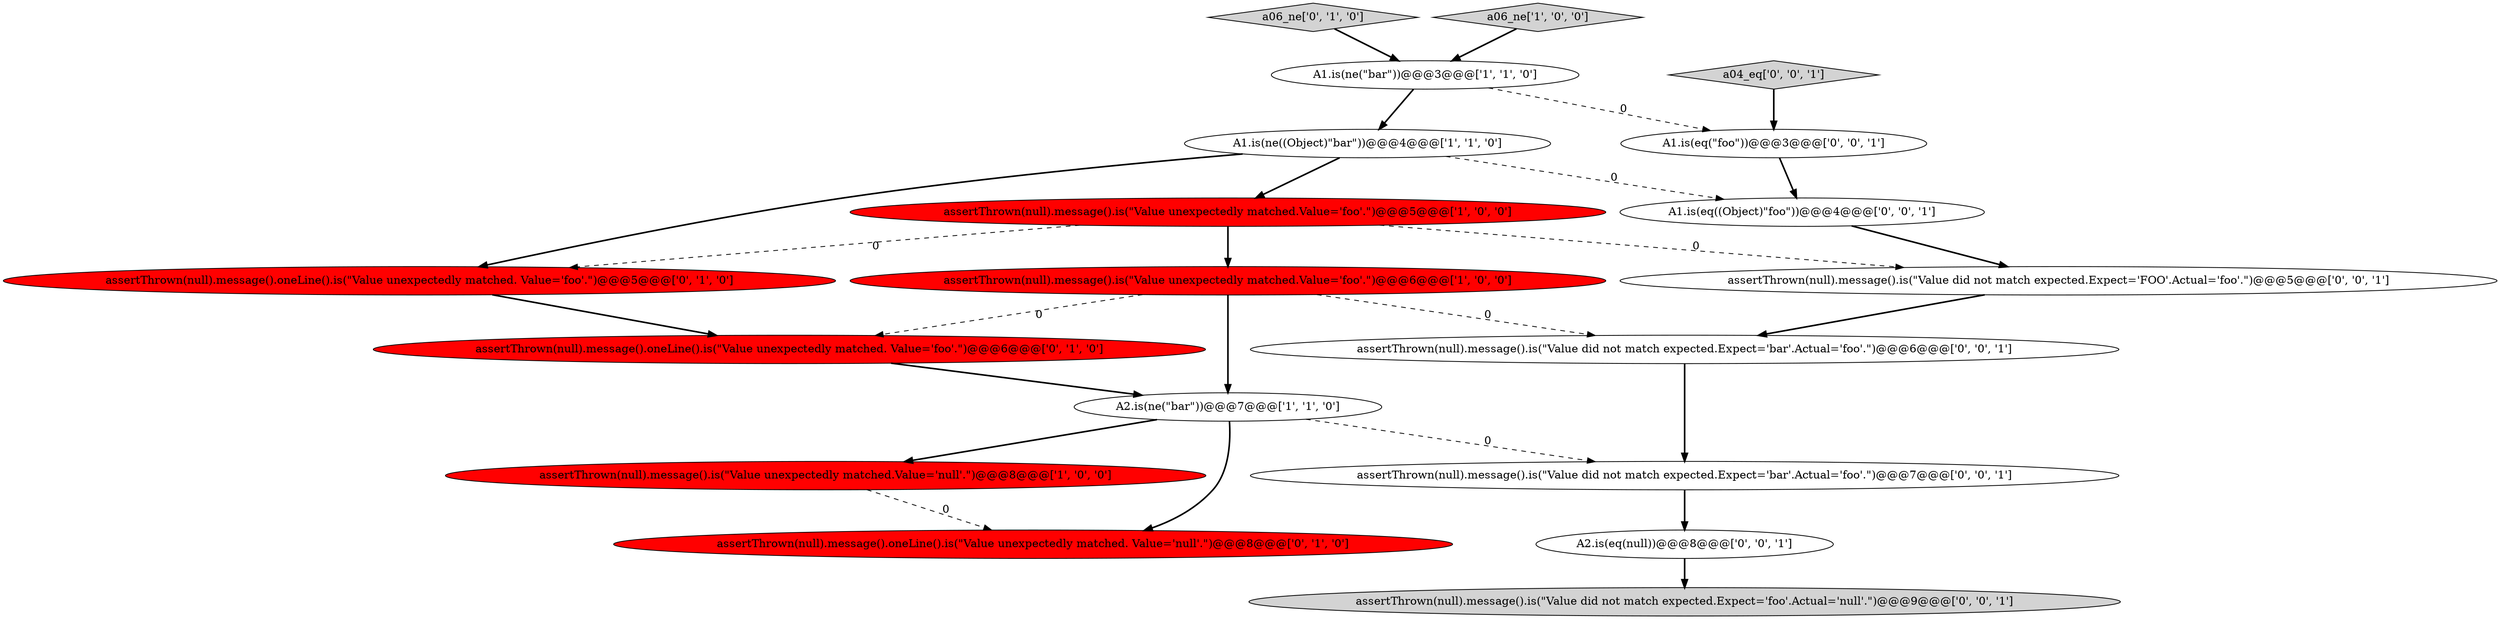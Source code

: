 digraph {
10 [style = filled, label = "assertThrown(null).message().oneLine().is(\"Value unexpectedly matched. Value='null'.\")@@@8@@@['0', '1', '0']", fillcolor = red, shape = ellipse image = "AAA1AAABBB2BBB"];
11 [style = filled, label = "a04_eq['0', '0', '1']", fillcolor = lightgray, shape = diamond image = "AAA0AAABBB3BBB"];
2 [style = filled, label = "A2.is(ne(\"bar\"))@@@7@@@['1', '1', '0']", fillcolor = white, shape = ellipse image = "AAA0AAABBB1BBB"];
4 [style = filled, label = "assertThrown(null).message().is(\"Value unexpectedly matched.Value='null'.\")@@@8@@@['1', '0', '0']", fillcolor = red, shape = ellipse image = "AAA1AAABBB1BBB"];
9 [style = filled, label = "a06_ne['0', '1', '0']", fillcolor = lightgray, shape = diamond image = "AAA0AAABBB2BBB"];
5 [style = filled, label = "A1.is(ne((Object)\"bar\"))@@@4@@@['1', '1', '0']", fillcolor = white, shape = ellipse image = "AAA0AAABBB1BBB"];
16 [style = filled, label = "A2.is(eq(null))@@@8@@@['0', '0', '1']", fillcolor = white, shape = ellipse image = "AAA0AAABBB3BBB"];
17 [style = filled, label = "assertThrown(null).message().is(\"Value did not match expected.Expect='FOO'.Actual='foo'.\")@@@5@@@['0', '0', '1']", fillcolor = white, shape = ellipse image = "AAA0AAABBB3BBB"];
0 [style = filled, label = "A1.is(ne(\"bar\"))@@@3@@@['1', '1', '0']", fillcolor = white, shape = ellipse image = "AAA0AAABBB1BBB"];
6 [style = filled, label = "a06_ne['1', '0', '0']", fillcolor = lightgray, shape = diamond image = "AAA0AAABBB1BBB"];
1 [style = filled, label = "assertThrown(null).message().is(\"Value unexpectedly matched.Value='foo'.\")@@@6@@@['1', '0', '0']", fillcolor = red, shape = ellipse image = "AAA1AAABBB1BBB"];
12 [style = filled, label = "A1.is(eq(\"foo\"))@@@3@@@['0', '0', '1']", fillcolor = white, shape = ellipse image = "AAA0AAABBB3BBB"];
15 [style = filled, label = "A1.is(eq((Object)\"foo\"))@@@4@@@['0', '0', '1']", fillcolor = white, shape = ellipse image = "AAA0AAABBB3BBB"];
7 [style = filled, label = "assertThrown(null).message().oneLine().is(\"Value unexpectedly matched. Value='foo'.\")@@@5@@@['0', '1', '0']", fillcolor = red, shape = ellipse image = "AAA1AAABBB2BBB"];
8 [style = filled, label = "assertThrown(null).message().oneLine().is(\"Value unexpectedly matched. Value='foo'.\")@@@6@@@['0', '1', '0']", fillcolor = red, shape = ellipse image = "AAA1AAABBB2BBB"];
18 [style = filled, label = "assertThrown(null).message().is(\"Value did not match expected.Expect='foo'.Actual='null'.\")@@@9@@@['0', '0', '1']", fillcolor = lightgray, shape = ellipse image = "AAA0AAABBB3BBB"];
3 [style = filled, label = "assertThrown(null).message().is(\"Value unexpectedly matched.Value='foo'.\")@@@5@@@['1', '0', '0']", fillcolor = red, shape = ellipse image = "AAA1AAABBB1BBB"];
13 [style = filled, label = "assertThrown(null).message().is(\"Value did not match expected.Expect='bar'.Actual='foo'.\")@@@7@@@['0', '0', '1']", fillcolor = white, shape = ellipse image = "AAA0AAABBB3BBB"];
14 [style = filled, label = "assertThrown(null).message().is(\"Value did not match expected.Expect='bar'.Actual='foo'.\")@@@6@@@['0', '0', '1']", fillcolor = white, shape = ellipse image = "AAA0AAABBB3BBB"];
5->3 [style = bold, label=""];
16->18 [style = bold, label=""];
3->17 [style = dashed, label="0"];
9->0 [style = bold, label=""];
3->1 [style = bold, label=""];
1->14 [style = dashed, label="0"];
3->7 [style = dashed, label="0"];
12->15 [style = bold, label=""];
11->12 [style = bold, label=""];
6->0 [style = bold, label=""];
0->12 [style = dashed, label="0"];
7->8 [style = bold, label=""];
2->10 [style = bold, label=""];
2->4 [style = bold, label=""];
13->16 [style = bold, label=""];
15->17 [style = bold, label=""];
8->2 [style = bold, label=""];
17->14 [style = bold, label=""];
2->13 [style = dashed, label="0"];
5->7 [style = bold, label=""];
1->8 [style = dashed, label="0"];
1->2 [style = bold, label=""];
14->13 [style = bold, label=""];
4->10 [style = dashed, label="0"];
5->15 [style = dashed, label="0"];
0->5 [style = bold, label=""];
}
